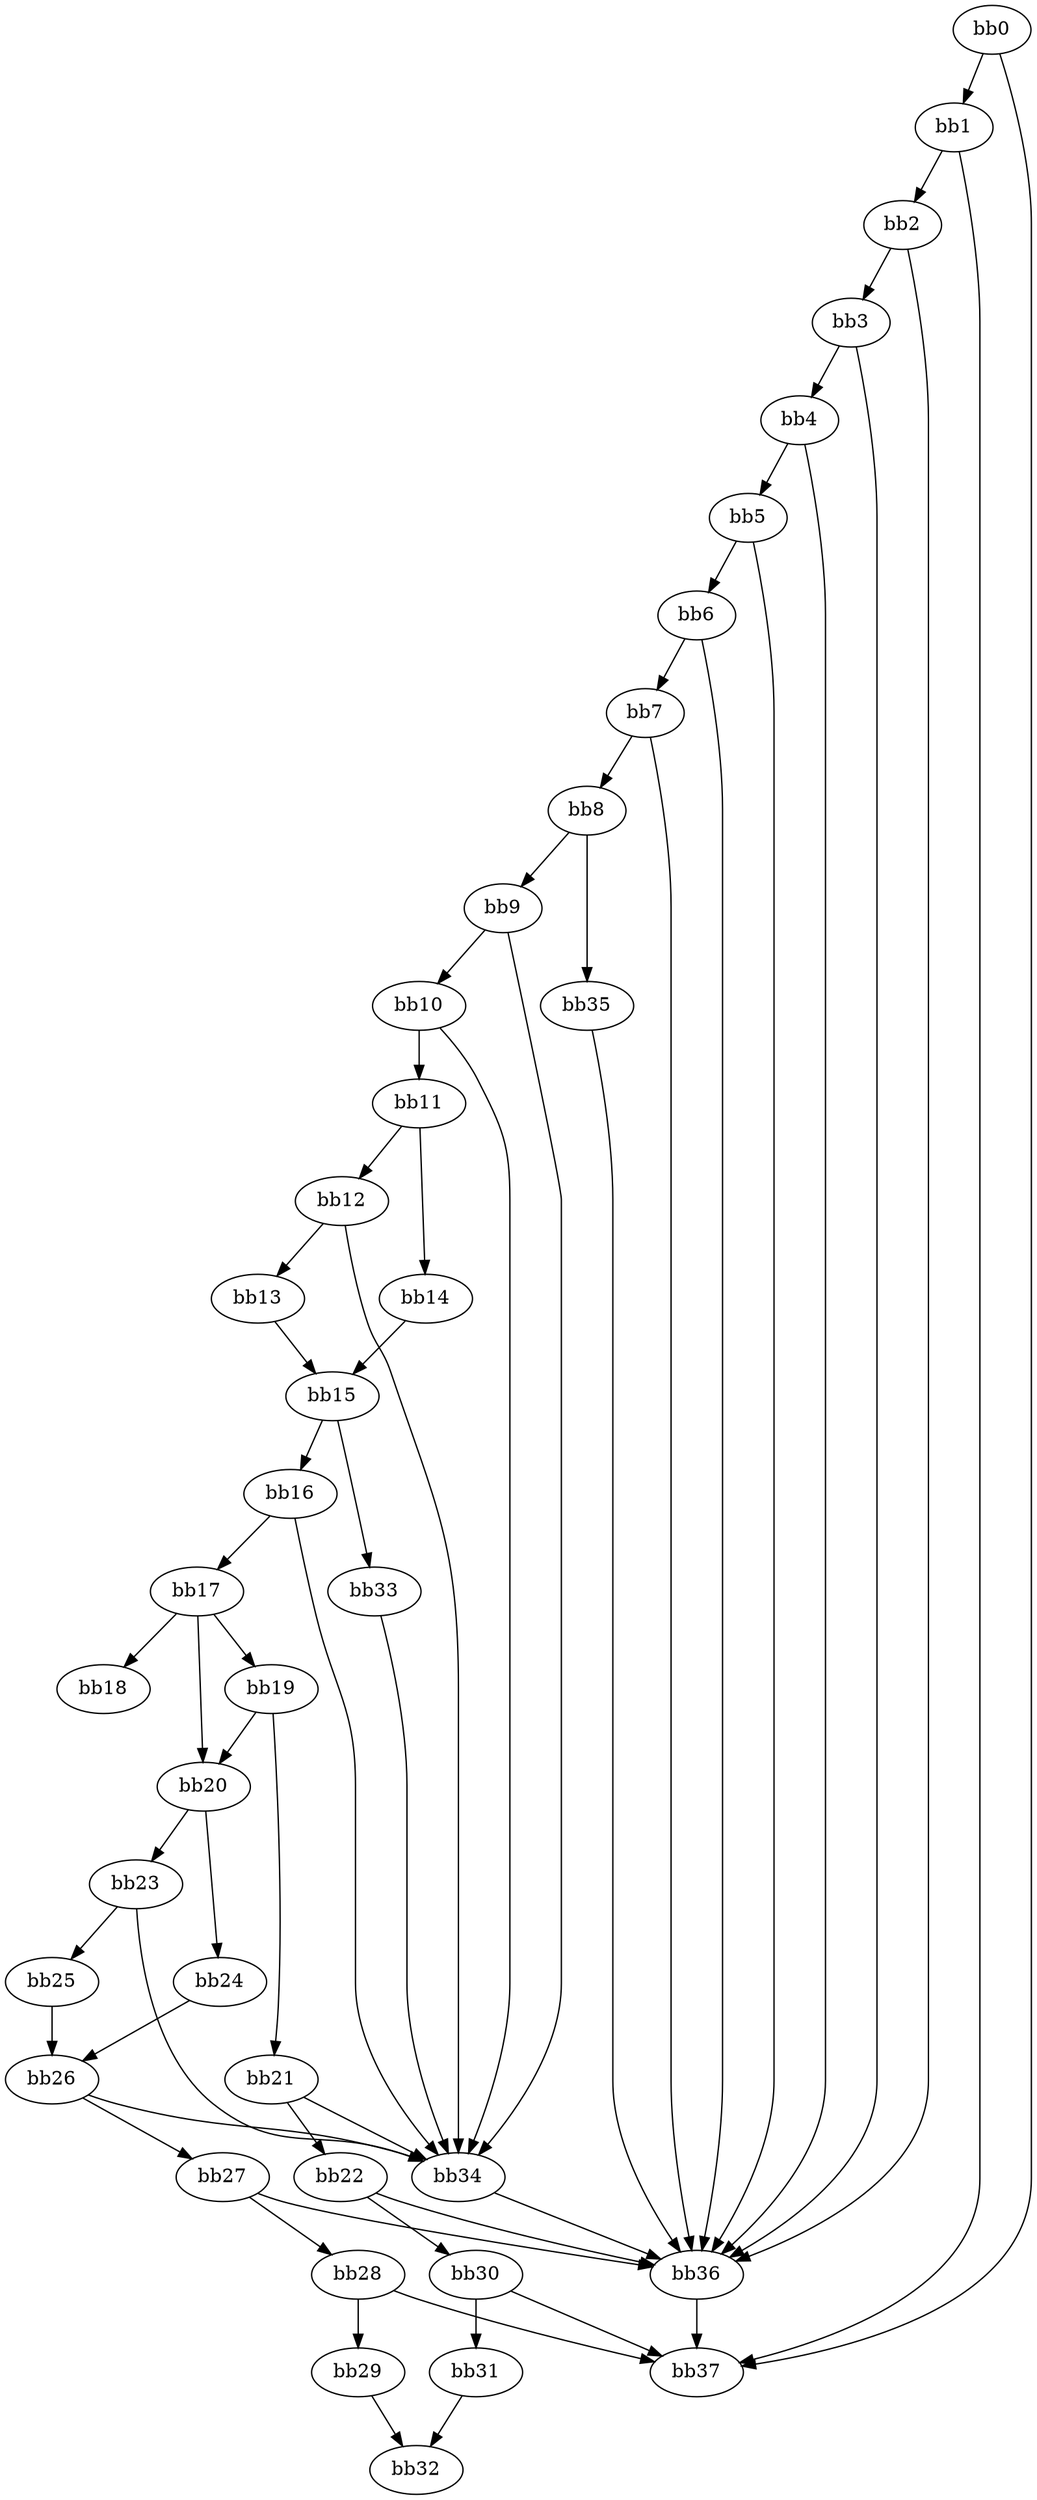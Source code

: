 digraph {
    0 [ label = "bb0\l" ]
    1 [ label = "bb1\l" ]
    2 [ label = "bb2\l" ]
    3 [ label = "bb3\l" ]
    4 [ label = "bb4\l" ]
    5 [ label = "bb5\l" ]
    6 [ label = "bb6\l" ]
    7 [ label = "bb7\l" ]
    8 [ label = "bb8\l" ]
    9 [ label = "bb9\l" ]
    10 [ label = "bb10\l" ]
    11 [ label = "bb11\l" ]
    12 [ label = "bb12\l" ]
    13 [ label = "bb13\l" ]
    14 [ label = "bb14\l" ]
    15 [ label = "bb15\l" ]
    16 [ label = "bb16\l" ]
    17 [ label = "bb17\l" ]
    18 [ label = "bb18\l" ]
    19 [ label = "bb19\l" ]
    20 [ label = "bb20\l" ]
    21 [ label = "bb21\l" ]
    22 [ label = "bb22\l" ]
    23 [ label = "bb23\l" ]
    24 [ label = "bb24\l" ]
    25 [ label = "bb25\l" ]
    26 [ label = "bb26\l" ]
    27 [ label = "bb27\l" ]
    28 [ label = "bb28\l" ]
    29 [ label = "bb29\l" ]
    30 [ label = "bb30\l" ]
    31 [ label = "bb31\l" ]
    32 [ label = "bb32\l" ]
    33 [ label = "bb33\l" ]
    34 [ label = "bb34\l" ]
    35 [ label = "bb35\l" ]
    36 [ label = "bb36\l" ]
    37 [ label = "bb37\l" ]
    0 -> 1 [ ]
    0 -> 37 [ ]
    1 -> 2 [ ]
    1 -> 37 [ ]
    2 -> 3 [ ]
    2 -> 36 [ ]
    3 -> 4 [ ]
    3 -> 36 [ ]
    4 -> 5 [ ]
    4 -> 36 [ ]
    5 -> 6 [ ]
    5 -> 36 [ ]
    6 -> 7 [ ]
    6 -> 36 [ ]
    7 -> 8 [ ]
    7 -> 36 [ ]
    8 -> 9 [ ]
    8 -> 35 [ ]
    9 -> 10 [ ]
    9 -> 34 [ ]
    10 -> 11 [ ]
    10 -> 34 [ ]
    11 -> 12 [ ]
    11 -> 14 [ ]
    12 -> 13 [ ]
    12 -> 34 [ ]
    13 -> 15 [ ]
    14 -> 15 [ ]
    15 -> 16 [ ]
    15 -> 33 [ ]
    16 -> 17 [ ]
    16 -> 34 [ ]
    17 -> 18 [ ]
    17 -> 19 [ ]
    17 -> 20 [ ]
    19 -> 20 [ ]
    19 -> 21 [ ]
    20 -> 23 [ ]
    20 -> 24 [ ]
    21 -> 22 [ ]
    21 -> 34 [ ]
    22 -> 30 [ ]
    22 -> 36 [ ]
    23 -> 25 [ ]
    23 -> 34 [ ]
    24 -> 26 [ ]
    25 -> 26 [ ]
    26 -> 27 [ ]
    26 -> 34 [ ]
    27 -> 28 [ ]
    27 -> 36 [ ]
    28 -> 29 [ ]
    28 -> 37 [ ]
    29 -> 32 [ ]
    30 -> 31 [ ]
    30 -> 37 [ ]
    31 -> 32 [ ]
    33 -> 34 [ ]
    34 -> 36 [ ]
    35 -> 36 [ ]
    36 -> 37 [ ]
}

